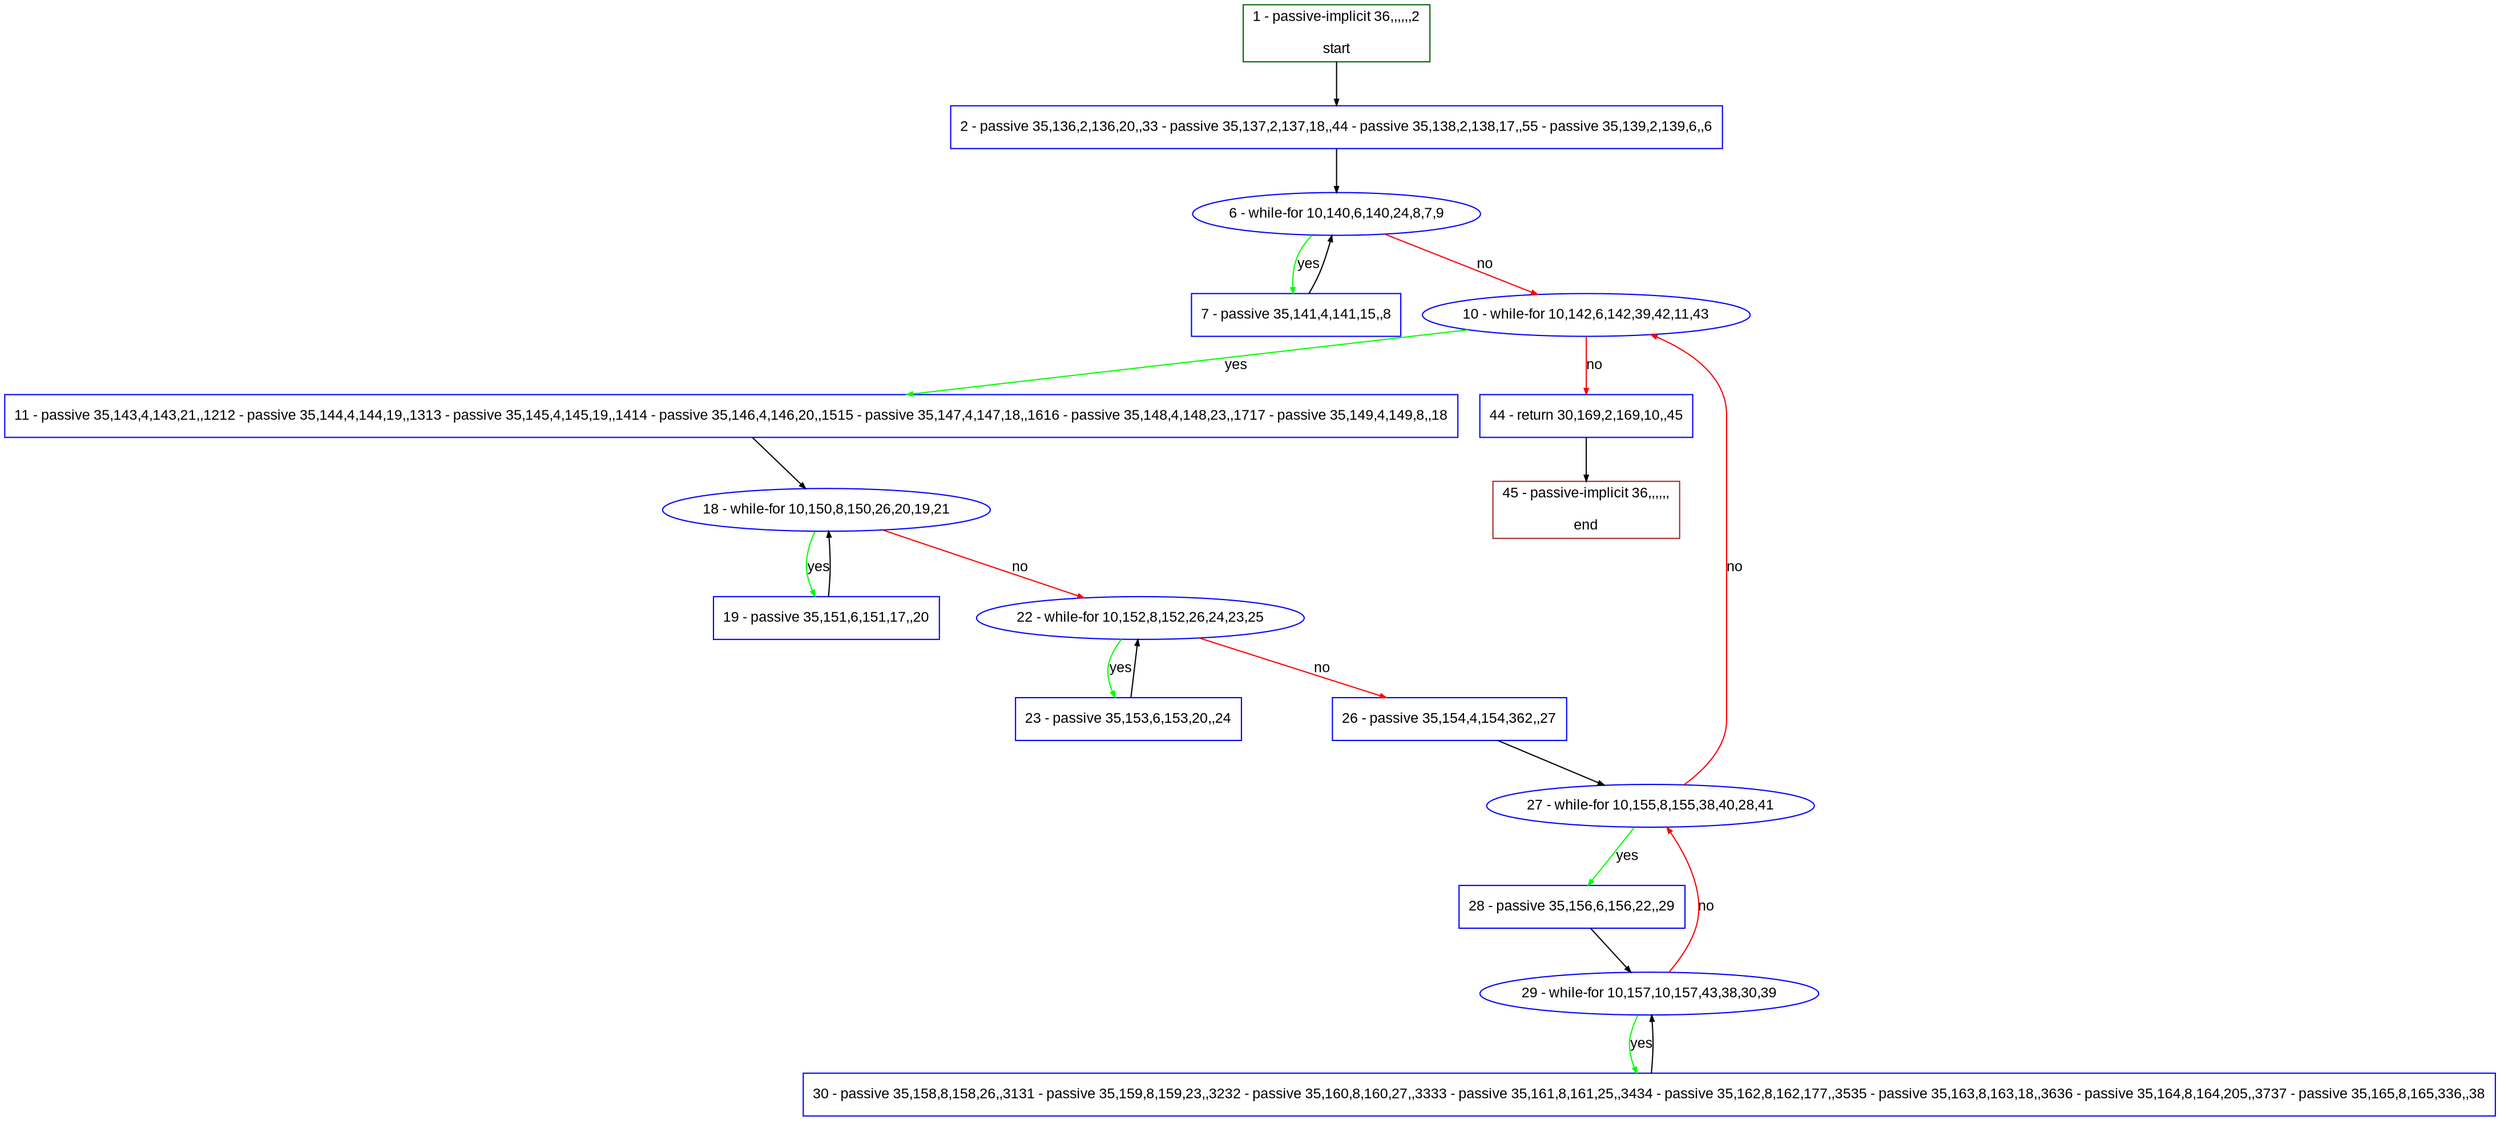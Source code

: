 digraph "" {
  graph [pack="true", label="", fontsize="12", packmode="clust", fontname="Arial", fillcolor="#FFFFCC", bgcolor="white", style="rounded,filled", compound="true"];
  node [node_initialized="no", label="", color="grey", fontsize="12", fillcolor="white", fontname="Arial", style="filled", shape="rectangle", compound="true", fixedsize="false"];
  edge [fontcolor="black", arrowhead="normal", arrowtail="none", arrowsize="0.5", ltail="", label="", color="black", fontsize="12", lhead="", fontname="Arial", dir="forward", compound="true"];
  __N1 [label="2 - passive 35,136,2,136,20,,33 - passive 35,137,2,137,18,,44 - passive 35,138,2,138,17,,55 - passive 35,139,2,139,6,,6", color="#0000ff", fillcolor="#ffffff", style="filled", shape="box"];
  __N2 [label="1 - passive-implicit 36,,,,,,2\n\nstart", color="#006400", fillcolor="#ffffff", style="filled", shape="box"];
  __N3 [label="6 - while-for 10,140,6,140,24,8,7,9", color="#0000ff", fillcolor="#ffffff", style="filled", shape="oval"];
  __N4 [label="7 - passive 35,141,4,141,15,,8", color="#0000ff", fillcolor="#ffffff", style="filled", shape="box"];
  __N5 [label="10 - while-for 10,142,6,142,39,42,11,43", color="#0000ff", fillcolor="#ffffff", style="filled", shape="oval"];
  __N6 [label="11 - passive 35,143,4,143,21,,1212 - passive 35,144,4,144,19,,1313 - passive 35,145,4,145,19,,1414 - passive 35,146,4,146,20,,1515 - passive 35,147,4,147,18,,1616 - passive 35,148,4,148,23,,1717 - passive 35,149,4,149,8,,18", color="#0000ff", fillcolor="#ffffff", style="filled", shape="box"];
  __N7 [label="44 - return 30,169,2,169,10,,45", color="#0000ff", fillcolor="#ffffff", style="filled", shape="box"];
  __N8 [label="18 - while-for 10,150,8,150,26,20,19,21", color="#0000ff", fillcolor="#ffffff", style="filled", shape="oval"];
  __N9 [label="19 - passive 35,151,6,151,17,,20", color="#0000ff", fillcolor="#ffffff", style="filled", shape="box"];
  __N10 [label="22 - while-for 10,152,8,152,26,24,23,25", color="#0000ff", fillcolor="#ffffff", style="filled", shape="oval"];
  __N11 [label="23 - passive 35,153,6,153,20,,24", color="#0000ff", fillcolor="#ffffff", style="filled", shape="box"];
  __N12 [label="26 - passive 35,154,4,154,362,,27", color="#0000ff", fillcolor="#ffffff", style="filled", shape="box"];
  __N13 [label="27 - while-for 10,155,8,155,38,40,28,41", color="#0000ff", fillcolor="#ffffff", style="filled", shape="oval"];
  __N14 [label="28 - passive 35,156,6,156,22,,29", color="#0000ff", fillcolor="#ffffff", style="filled", shape="box"];
  __N15 [label="29 - while-for 10,157,10,157,43,38,30,39", color="#0000ff", fillcolor="#ffffff", style="filled", shape="oval"];
  __N16 [label="30 - passive 35,158,8,158,26,,3131 - passive 35,159,8,159,23,,3232 - passive 35,160,8,160,27,,3333 - passive 35,161,8,161,25,,3434 - passive 35,162,8,162,177,,3535 - passive 35,163,8,163,18,,3636 - passive 35,164,8,164,205,,3737 - passive 35,165,8,165,336,,38", color="#0000ff", fillcolor="#ffffff", style="filled", shape="box"];
  __N17 [label="45 - passive-implicit 36,,,,,,\n\nend", color="#a52a2a", fillcolor="#ffffff", style="filled", shape="box"];
  __N2 -> __N1 [arrowhead="normal", arrowtail="none", color="#000000", label="", dir="forward"];
  __N1 -> __N3 [arrowhead="normal", arrowtail="none", color="#000000", label="", dir="forward"];
  __N3 -> __N4 [arrowhead="normal", arrowtail="none", color="#00ff00", label="yes", dir="forward"];
  __N4 -> __N3 [arrowhead="normal", arrowtail="none", color="#000000", label="", dir="forward"];
  __N3 -> __N5 [arrowhead="normal", arrowtail="none", color="#ff0000", label="no", dir="forward"];
  __N5 -> __N6 [arrowhead="normal", arrowtail="none", color="#00ff00", label="yes", dir="forward"];
  __N5 -> __N7 [arrowhead="normal", arrowtail="none", color="#ff0000", label="no", dir="forward"];
  __N6 -> __N8 [arrowhead="normal", arrowtail="none", color="#000000", label="", dir="forward"];
  __N8 -> __N9 [arrowhead="normal", arrowtail="none", color="#00ff00", label="yes", dir="forward"];
  __N9 -> __N8 [arrowhead="normal", arrowtail="none", color="#000000", label="", dir="forward"];
  __N8 -> __N10 [arrowhead="normal", arrowtail="none", color="#ff0000", label="no", dir="forward"];
  __N10 -> __N11 [arrowhead="normal", arrowtail="none", color="#00ff00", label="yes", dir="forward"];
  __N11 -> __N10 [arrowhead="normal", arrowtail="none", color="#000000", label="", dir="forward"];
  __N10 -> __N12 [arrowhead="normal", arrowtail="none", color="#ff0000", label="no", dir="forward"];
  __N12 -> __N13 [arrowhead="normal", arrowtail="none", color="#000000", label="", dir="forward"];
  __N13 -> __N5 [arrowhead="normal", arrowtail="none", color="#ff0000", label="no", dir="forward"];
  __N13 -> __N14 [arrowhead="normal", arrowtail="none", color="#00ff00", label="yes", dir="forward"];
  __N14 -> __N15 [arrowhead="normal", arrowtail="none", color="#000000", label="", dir="forward"];
  __N15 -> __N13 [arrowhead="normal", arrowtail="none", color="#ff0000", label="no", dir="forward"];
  __N15 -> __N16 [arrowhead="normal", arrowtail="none", color="#00ff00", label="yes", dir="forward"];
  __N16 -> __N15 [arrowhead="normal", arrowtail="none", color="#000000", label="", dir="forward"];
  __N7 -> __N17 [arrowhead="normal", arrowtail="none", color="#000000", label="", dir="forward"];
}
